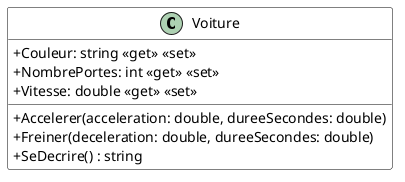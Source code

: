 @startuml Voiture
skinparam classAttributeIconSize 0
skinparam class {
    BackgroundColor White
    BorderColor #000
}
class Voiture {
    + Couleur: string <<get>> <<set>>
    + NombrePortes: int <<get>> <<set>>
    + Vitesse: double <<get>> <<set>>
    + Accelerer(acceleration: double, dureeSecondes: double)
    + Freiner(deceleration: double, dureeSecondes: double)
    + SeDecrire() : string
}
@enduml